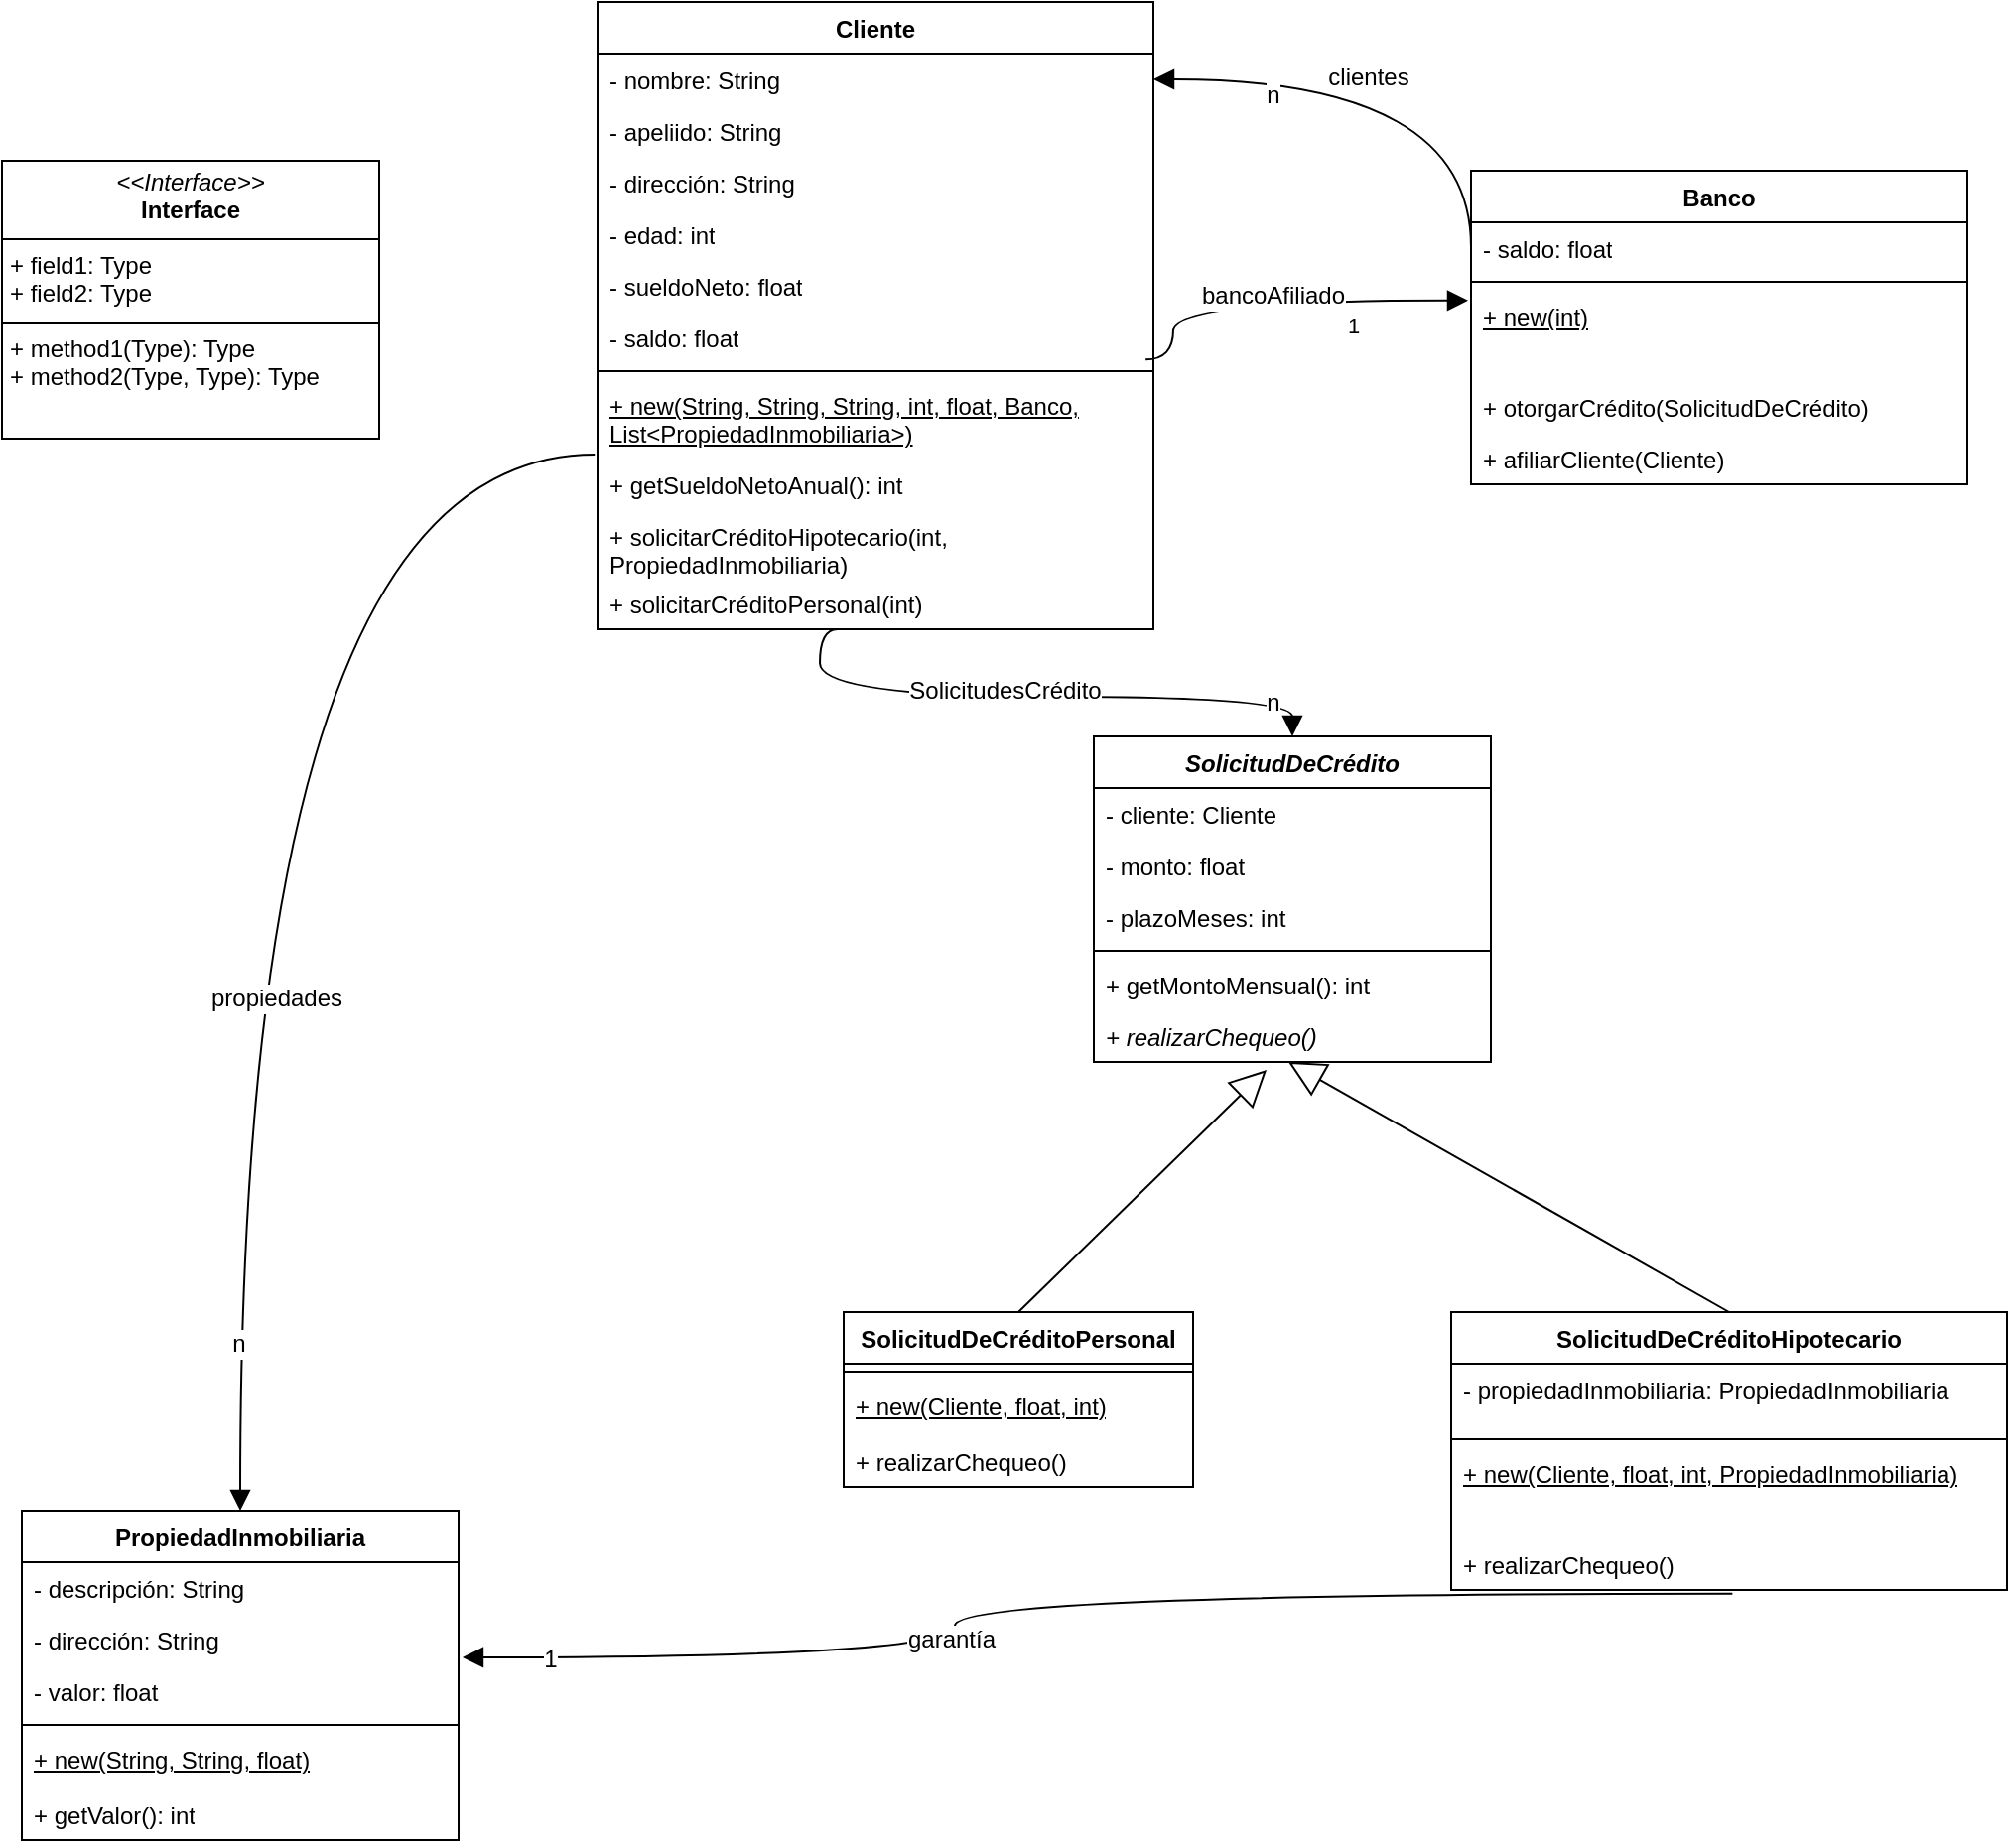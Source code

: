 <mxfile version="24.7.15">
  <diagram id="C5RBs43oDa-KdzZeNtuy" name="Page-1">
    <mxGraphModel dx="1579" dy="846" grid="1" gridSize="10" guides="1" tooltips="1" connect="1" arrows="1" fold="1" page="1" pageScale="1" pageWidth="827" pageHeight="1169" math="0" shadow="0">
      <root>
        <mxCell id="WIyWlLk6GJQsqaUBKTNV-0" />
        <mxCell id="WIyWlLk6GJQsqaUBKTNV-1" parent="WIyWlLk6GJQsqaUBKTNV-0" />
        <mxCell id="NT7tVy54fO97-N1tHfUs-57" value="Cliente" style="swimlane;fontStyle=1;align=center;verticalAlign=top;childLayout=stackLayout;horizontal=1;startSize=26;horizontalStack=0;resizeParent=1;resizeParentMax=0;resizeLast=0;collapsible=1;marginBottom=0;whiteSpace=wrap;html=1;" vertex="1" parent="WIyWlLk6GJQsqaUBKTNV-1">
          <mxGeometry x="290" width="280" height="316" as="geometry" />
        </mxCell>
        <mxCell id="NT7tVy54fO97-N1tHfUs-58" value="- nombre: String" style="text;strokeColor=none;fillColor=none;align=left;verticalAlign=top;spacingLeft=4;spacingRight=4;overflow=hidden;rotatable=0;points=[[0,0.5],[1,0.5]];portConstraint=eastwest;whiteSpace=wrap;html=1;" vertex="1" parent="NT7tVy54fO97-N1tHfUs-57">
          <mxGeometry y="26" width="280" height="26" as="geometry" />
        </mxCell>
        <mxCell id="NT7tVy54fO97-N1tHfUs-59" value="- apeliido: String" style="text;strokeColor=none;fillColor=none;align=left;verticalAlign=top;spacingLeft=4;spacingRight=4;overflow=hidden;rotatable=0;points=[[0,0.5],[1,0.5]];portConstraint=eastwest;whiteSpace=wrap;html=1;" vertex="1" parent="NT7tVy54fO97-N1tHfUs-57">
          <mxGeometry y="52" width="280" height="26" as="geometry" />
        </mxCell>
        <mxCell id="NT7tVy54fO97-N1tHfUs-60" value="- dirección: String" style="text;strokeColor=none;fillColor=none;align=left;verticalAlign=top;spacingLeft=4;spacingRight=4;overflow=hidden;rotatable=0;points=[[0,0.5],[1,0.5]];portConstraint=eastwest;whiteSpace=wrap;html=1;" vertex="1" parent="NT7tVy54fO97-N1tHfUs-57">
          <mxGeometry y="78" width="280" height="26" as="geometry" />
        </mxCell>
        <mxCell id="NT7tVy54fO97-N1tHfUs-61" value="- edad: int" style="text;strokeColor=none;fillColor=none;align=left;verticalAlign=top;spacingLeft=4;spacingRight=4;overflow=hidden;rotatable=0;points=[[0,0.5],[1,0.5]];portConstraint=eastwest;whiteSpace=wrap;html=1;" vertex="1" parent="NT7tVy54fO97-N1tHfUs-57">
          <mxGeometry y="104" width="280" height="26" as="geometry" />
        </mxCell>
        <mxCell id="NT7tVy54fO97-N1tHfUs-62" value="- sueldoNeto: float" style="text;strokeColor=none;fillColor=none;align=left;verticalAlign=top;spacingLeft=4;spacingRight=4;overflow=hidden;rotatable=0;points=[[0,0.5],[1,0.5]];portConstraint=eastwest;whiteSpace=wrap;html=1;" vertex="1" parent="NT7tVy54fO97-N1tHfUs-57">
          <mxGeometry y="130" width="280" height="26" as="geometry" />
        </mxCell>
        <mxCell id="NT7tVy54fO97-N1tHfUs-63" value="- saldo: float" style="text;strokeColor=none;fillColor=none;align=left;verticalAlign=top;spacingLeft=4;spacingRight=4;overflow=hidden;rotatable=0;points=[[0,0.5],[1,0.5]];portConstraint=eastwest;whiteSpace=wrap;html=1;" vertex="1" parent="NT7tVy54fO97-N1tHfUs-57">
          <mxGeometry y="156" width="280" height="26" as="geometry" />
        </mxCell>
        <mxCell id="NT7tVy54fO97-N1tHfUs-64" value="" style="line;strokeWidth=1;fillColor=none;align=left;verticalAlign=middle;spacingTop=-1;spacingLeft=3;spacingRight=3;rotatable=0;labelPosition=right;points=[];portConstraint=eastwest;strokeColor=inherit;" vertex="1" parent="NT7tVy54fO97-N1tHfUs-57">
          <mxGeometry y="182" width="280" height="8" as="geometry" />
        </mxCell>
        <mxCell id="NT7tVy54fO97-N1tHfUs-65" value="+ new(String, String, String, int, float, Banco, List&amp;lt;PropiedadInmobiliaria&amp;gt;)" style="text;strokeColor=none;fillColor=none;align=left;verticalAlign=top;spacingLeft=4;spacingRight=4;overflow=hidden;rotatable=0;points=[[0,0.5],[1,0.5]];portConstraint=eastwest;whiteSpace=wrap;html=1;fontStyle=4" vertex="1" parent="NT7tVy54fO97-N1tHfUs-57">
          <mxGeometry y="190" width="280" height="40" as="geometry" />
        </mxCell>
        <mxCell id="NT7tVy54fO97-N1tHfUs-66" value="+ getSueldoNetoAnual(): int" style="text;strokeColor=none;fillColor=none;align=left;verticalAlign=top;spacingLeft=4;spacingRight=4;overflow=hidden;rotatable=0;points=[[0,0.5],[1,0.5]];portConstraint=eastwest;whiteSpace=wrap;html=1;" vertex="1" parent="NT7tVy54fO97-N1tHfUs-57">
          <mxGeometry y="230" width="280" height="26" as="geometry" />
        </mxCell>
        <mxCell id="NT7tVy54fO97-N1tHfUs-67" value="+ solicitarCréditoHipotecario(int, PropiedadInmobiliaria)" style="text;strokeColor=none;fillColor=none;align=left;verticalAlign=top;spacingLeft=4;spacingRight=4;overflow=hidden;rotatable=0;points=[[0,0.5],[1,0.5]];portConstraint=eastwest;whiteSpace=wrap;html=1;" vertex="1" parent="NT7tVy54fO97-N1tHfUs-57">
          <mxGeometry y="256" width="280" height="34" as="geometry" />
        </mxCell>
        <mxCell id="NT7tVy54fO97-N1tHfUs-68" value="+ solicitarCréditoPersonal(int)" style="text;strokeColor=none;fillColor=none;align=left;verticalAlign=top;spacingLeft=4;spacingRight=4;overflow=hidden;rotatable=0;points=[[0,0.5],[1,0.5]];portConstraint=eastwest;whiteSpace=wrap;html=1;" vertex="1" parent="NT7tVy54fO97-N1tHfUs-57">
          <mxGeometry y="290" width="280" height="26" as="geometry" />
        </mxCell>
        <mxCell id="NT7tVy54fO97-N1tHfUs-69" value="Banco" style="swimlane;fontStyle=1;align=center;verticalAlign=top;childLayout=stackLayout;horizontal=1;startSize=26;horizontalStack=0;resizeParent=1;resizeParentMax=0;resizeLast=0;collapsible=1;marginBottom=0;whiteSpace=wrap;html=1;" vertex="1" parent="WIyWlLk6GJQsqaUBKTNV-1">
          <mxGeometry x="730" y="85" width="250" height="158" as="geometry" />
        </mxCell>
        <mxCell id="NT7tVy54fO97-N1tHfUs-70" value="- saldo: float" style="text;strokeColor=none;fillColor=none;align=left;verticalAlign=top;spacingLeft=4;spacingRight=4;overflow=hidden;rotatable=0;points=[[0,0.5],[1,0.5]];portConstraint=eastwest;whiteSpace=wrap;html=1;" vertex="1" parent="NT7tVy54fO97-N1tHfUs-69">
          <mxGeometry y="26" width="250" height="26" as="geometry" />
        </mxCell>
        <mxCell id="NT7tVy54fO97-N1tHfUs-71" value="" style="line;strokeWidth=1;fillColor=none;align=left;verticalAlign=middle;spacingTop=-1;spacingLeft=3;spacingRight=3;rotatable=0;labelPosition=right;points=[];portConstraint=eastwest;strokeColor=inherit;" vertex="1" parent="NT7tVy54fO97-N1tHfUs-69">
          <mxGeometry y="52" width="250" height="8" as="geometry" />
        </mxCell>
        <mxCell id="NT7tVy54fO97-N1tHfUs-72" value="+ new(int)" style="text;strokeColor=none;fillColor=none;align=left;verticalAlign=top;spacingLeft=4;spacingRight=4;overflow=hidden;rotatable=0;points=[[0,0.5],[1,0.5]];portConstraint=eastwest;whiteSpace=wrap;html=1;fontStyle=4" vertex="1" parent="NT7tVy54fO97-N1tHfUs-69">
          <mxGeometry y="60" width="250" height="46" as="geometry" />
        </mxCell>
        <mxCell id="NT7tVy54fO97-N1tHfUs-73" value="+ otorgarCrédito(SolicitudDeCrédito)" style="text;strokeColor=none;fillColor=none;align=left;verticalAlign=top;spacingLeft=4;spacingRight=4;overflow=hidden;rotatable=0;points=[[0,0.5],[1,0.5]];portConstraint=eastwest;whiteSpace=wrap;html=1;" vertex="1" parent="NT7tVy54fO97-N1tHfUs-69">
          <mxGeometry y="106" width="250" height="26" as="geometry" />
        </mxCell>
        <mxCell id="NT7tVy54fO97-N1tHfUs-74" value="+ afiliarCliente(Cliente)" style="text;strokeColor=none;fillColor=none;align=left;verticalAlign=top;spacingLeft=4;spacingRight=4;overflow=hidden;rotatable=0;points=[[0,0.5],[1,0.5]];portConstraint=eastwest;whiteSpace=wrap;html=1;" vertex="1" parent="NT7tVy54fO97-N1tHfUs-69">
          <mxGeometry y="132" width="250" height="26" as="geometry" />
        </mxCell>
        <mxCell id="NT7tVy54fO97-N1tHfUs-75" value="&lt;i&gt;SolicitudDeCrédito&lt;/i&gt;" style="swimlane;fontStyle=1;align=center;verticalAlign=top;childLayout=stackLayout;horizontal=1;startSize=26;horizontalStack=0;resizeParent=1;resizeParentMax=0;resizeLast=0;collapsible=1;marginBottom=0;whiteSpace=wrap;html=1;" vertex="1" parent="WIyWlLk6GJQsqaUBKTNV-1">
          <mxGeometry x="540" y="370" width="200" height="164" as="geometry" />
        </mxCell>
        <mxCell id="NT7tVy54fO97-N1tHfUs-76" value="- cliente: Cliente" style="text;strokeColor=none;fillColor=none;align=left;verticalAlign=top;spacingLeft=4;spacingRight=4;overflow=hidden;rotatable=0;points=[[0,0.5],[1,0.5]];portConstraint=eastwest;whiteSpace=wrap;html=1;" vertex="1" parent="NT7tVy54fO97-N1tHfUs-75">
          <mxGeometry y="26" width="200" height="26" as="geometry" />
        </mxCell>
        <mxCell id="NT7tVy54fO97-N1tHfUs-77" value="- monto: float" style="text;strokeColor=none;fillColor=none;align=left;verticalAlign=top;spacingLeft=4;spacingRight=4;overflow=hidden;rotatable=0;points=[[0,0.5],[1,0.5]];portConstraint=eastwest;whiteSpace=wrap;html=1;" vertex="1" parent="NT7tVy54fO97-N1tHfUs-75">
          <mxGeometry y="52" width="200" height="26" as="geometry" />
        </mxCell>
        <mxCell id="NT7tVy54fO97-N1tHfUs-78" value="- plazoMeses: int" style="text;strokeColor=none;fillColor=none;align=left;verticalAlign=top;spacingLeft=4;spacingRight=4;overflow=hidden;rotatable=0;points=[[0,0.5],[1,0.5]];portConstraint=eastwest;whiteSpace=wrap;html=1;" vertex="1" parent="NT7tVy54fO97-N1tHfUs-75">
          <mxGeometry y="78" width="200" height="26" as="geometry" />
        </mxCell>
        <mxCell id="NT7tVy54fO97-N1tHfUs-79" value="" style="line;strokeWidth=1;fillColor=none;align=left;verticalAlign=middle;spacingTop=-1;spacingLeft=3;spacingRight=3;rotatable=0;labelPosition=right;points=[];portConstraint=eastwest;strokeColor=inherit;" vertex="1" parent="NT7tVy54fO97-N1tHfUs-75">
          <mxGeometry y="104" width="200" height="8" as="geometry" />
        </mxCell>
        <mxCell id="NT7tVy54fO97-N1tHfUs-80" value="+ getMontoMensual(): int" style="text;strokeColor=none;fillColor=none;align=left;verticalAlign=top;spacingLeft=4;spacingRight=4;overflow=hidden;rotatable=0;points=[[0,0.5],[1,0.5]];portConstraint=eastwest;whiteSpace=wrap;html=1;" vertex="1" parent="NT7tVy54fO97-N1tHfUs-75">
          <mxGeometry y="112" width="200" height="26" as="geometry" />
        </mxCell>
        <mxCell id="NT7tVy54fO97-N1tHfUs-81" value="&lt;i&gt;+ realizarChequeo()&lt;/i&gt;" style="text;strokeColor=none;fillColor=none;align=left;verticalAlign=top;spacingLeft=4;spacingRight=4;overflow=hidden;rotatable=0;points=[[0,0.5],[1,0.5]];portConstraint=eastwest;whiteSpace=wrap;html=1;" vertex="1" parent="NT7tVy54fO97-N1tHfUs-75">
          <mxGeometry y="138" width="200" height="26" as="geometry" />
        </mxCell>
        <mxCell id="NT7tVy54fO97-N1tHfUs-82" value="&lt;p style=&quot;margin:0px;margin-top:4px;text-align:center;&quot;&gt;&lt;i&gt;&amp;lt;&amp;lt;Interface&amp;gt;&amp;gt;&lt;/i&gt;&lt;br/&gt;&lt;b&gt;Interface&lt;/b&gt;&lt;/p&gt;&lt;hr size=&quot;1&quot; style=&quot;border-style:solid;&quot;/&gt;&lt;p style=&quot;margin:0px;margin-left:4px;&quot;&gt;+ field1: Type&lt;br/&gt;+ field2: Type&lt;/p&gt;&lt;hr size=&quot;1&quot; style=&quot;border-style:solid;&quot;/&gt;&lt;p style=&quot;margin:0px;margin-left:4px;&quot;&gt;+ method1(Type): Type&lt;br/&gt;+ method2(Type, Type): Type&lt;/p&gt;" style="verticalAlign=top;align=left;overflow=fill;html=1;whiteSpace=wrap;" vertex="1" parent="WIyWlLk6GJQsqaUBKTNV-1">
          <mxGeometry x="-10" y="80" width="190" height="140" as="geometry" />
        </mxCell>
        <mxCell id="NT7tVy54fO97-N1tHfUs-83" value="" style="endArrow=block;endFill=1;html=1;edgeStyle=orthogonalEdgeStyle;align=left;verticalAlign=top;rounded=0;fontSize=12;startSize=8;endSize=8;curved=1;entryX=1;entryY=0.5;entryDx=0;entryDy=0;" edge="1" parent="WIyWlLk6GJQsqaUBKTNV-1" target="NT7tVy54fO97-N1tHfUs-58">
          <mxGeometry x="-1" relative="1" as="geometry">
            <mxPoint x="730" y="124" as="sourcePoint" />
            <mxPoint x="540" y="350" as="targetPoint" />
          </mxGeometry>
        </mxCell>
        <mxCell id="NT7tVy54fO97-N1tHfUs-84" value="n" style="edgeLabel;html=1;align=center;verticalAlign=middle;resizable=0;points=[];fontSize=12;" vertex="1" connectable="0" parent="NT7tVy54fO97-N1tHfUs-83">
          <mxGeometry x="-0.364" relative="1" as="geometry">
            <mxPoint x="-101" y="1" as="offset" />
          </mxGeometry>
        </mxCell>
        <mxCell id="NT7tVy54fO97-N1tHfUs-85" value="clientes" style="edgeLabel;html=1;align=center;verticalAlign=middle;resizable=0;points=[];fontSize=12;" vertex="1" connectable="0" parent="NT7tVy54fO97-N1tHfUs-83">
          <mxGeometry x="0.273" y="-1" relative="1" as="geometry">
            <mxPoint x="19" as="offset" />
          </mxGeometry>
        </mxCell>
        <mxCell id="NT7tVy54fO97-N1tHfUs-86" value="" style="endArrow=block;endFill=1;html=1;edgeStyle=orthogonalEdgeStyle;align=left;verticalAlign=top;rounded=0;fontSize=12;startSize=8;endSize=8;curved=1;entryX=-0.006;entryY=0.117;entryDx=0;entryDy=0;entryPerimeter=0;exitX=0.986;exitY=0.93;exitDx=0;exitDy=0;exitPerimeter=0;" edge="1" parent="WIyWlLk6GJQsqaUBKTNV-1" target="NT7tVy54fO97-N1tHfUs-72" source="NT7tVy54fO97-N1tHfUs-63">
          <mxGeometry x="-1" relative="1" as="geometry">
            <mxPoint x="550" y="180" as="sourcePoint" />
            <mxPoint x="710" y="150" as="targetPoint" />
            <Array as="points">
              <mxPoint x="580" y="180" />
              <mxPoint x="580" y="150" />
            </Array>
          </mxGeometry>
        </mxCell>
        <mxCell id="NT7tVy54fO97-N1tHfUs-87" value="1" style="edgeLabel;resizable=0;html=1;align=left;verticalAlign=bottom;" connectable="0" vertex="1" parent="NT7tVy54fO97-N1tHfUs-86">
          <mxGeometry x="-1" relative="1" as="geometry">
            <mxPoint x="100" y="-9" as="offset" />
          </mxGeometry>
        </mxCell>
        <mxCell id="NT7tVy54fO97-N1tHfUs-88" value="bancoAfiliado" style="edgeLabel;html=1;align=center;verticalAlign=middle;resizable=0;points=[];fontSize=12;" vertex="1" connectable="0" parent="NT7tVy54fO97-N1tHfUs-86">
          <mxGeometry x="-0.218" y="3" relative="1" as="geometry">
            <mxPoint x="18" as="offset" />
          </mxGeometry>
        </mxCell>
        <mxCell id="NT7tVy54fO97-N1tHfUs-89" value="" style="endArrow=block;endFill=1;html=1;edgeStyle=orthogonalEdgeStyle;align=left;verticalAlign=top;rounded=0;fontSize=12;startSize=8;endSize=8;curved=1;entryX=0.5;entryY=0;entryDx=0;entryDy=0;exitX=0.432;exitY=1;exitDx=0;exitDy=0;exitPerimeter=0;" edge="1" parent="WIyWlLk6GJQsqaUBKTNV-1" source="NT7tVy54fO97-N1tHfUs-68" target="NT7tVy54fO97-N1tHfUs-75">
          <mxGeometry x="-1" relative="1" as="geometry">
            <mxPoint x="560" y="312.5" as="sourcePoint" />
            <mxPoint x="757" y="270" as="targetPoint" />
            <Array as="points">
              <mxPoint x="402" y="350" />
              <mxPoint x="640" y="350" />
            </Array>
          </mxGeometry>
        </mxCell>
        <mxCell id="NT7tVy54fO97-N1tHfUs-90" value="SolicitudesCrédito" style="edgeLabel;html=1;align=center;verticalAlign=middle;resizable=0;points=[];fontSize=12;" vertex="1" connectable="0" parent="NT7tVy54fO97-N1tHfUs-89">
          <mxGeometry x="-0.218" y="3" relative="1" as="geometry">
            <mxPoint x="18" as="offset" />
          </mxGeometry>
        </mxCell>
        <mxCell id="NT7tVy54fO97-N1tHfUs-91" value="n" style="edgeLabel;html=1;align=center;verticalAlign=middle;resizable=0;points=[];fontSize=12;" vertex="1" connectable="0" parent="NT7tVy54fO97-N1tHfUs-89">
          <mxGeometry x="0.8" y="-3" relative="1" as="geometry">
            <mxPoint as="offset" />
          </mxGeometry>
        </mxCell>
        <mxCell id="NT7tVy54fO97-N1tHfUs-92" value="SolicitudDeCréditoPersonal" style="swimlane;fontStyle=1;align=center;verticalAlign=top;childLayout=stackLayout;horizontal=1;startSize=26;horizontalStack=0;resizeParent=1;resizeParentMax=0;resizeLast=0;collapsible=1;marginBottom=0;whiteSpace=wrap;html=1;" vertex="1" parent="WIyWlLk6GJQsqaUBKTNV-1">
          <mxGeometry x="414" y="660" width="176" height="88" as="geometry" />
        </mxCell>
        <mxCell id="NT7tVy54fO97-N1tHfUs-93" value="" style="line;strokeWidth=1;fillColor=none;align=left;verticalAlign=middle;spacingTop=-1;spacingLeft=3;spacingRight=3;rotatable=0;labelPosition=right;points=[];portConstraint=eastwest;strokeColor=inherit;" vertex="1" parent="NT7tVy54fO97-N1tHfUs-92">
          <mxGeometry y="26" width="176" height="8" as="geometry" />
        </mxCell>
        <mxCell id="NT7tVy54fO97-N1tHfUs-94" value="+ new(Cliente, float, int)" style="text;strokeColor=none;fillColor=none;align=left;verticalAlign=top;spacingLeft=4;spacingRight=4;overflow=hidden;rotatable=0;points=[[0,0.5],[1,0.5]];portConstraint=eastwest;whiteSpace=wrap;html=1;fontStyle=4" vertex="1" parent="NT7tVy54fO97-N1tHfUs-92">
          <mxGeometry y="34" width="176" height="28" as="geometry" />
        </mxCell>
        <mxCell id="NT7tVy54fO97-N1tHfUs-114" value="&lt;span&gt;+ realizarChequeo()&lt;/span&gt;" style="text;strokeColor=none;fillColor=none;align=left;verticalAlign=top;spacingLeft=4;spacingRight=4;overflow=hidden;rotatable=0;points=[[0,0.5],[1,0.5]];portConstraint=eastwest;whiteSpace=wrap;html=1;fontStyle=0" vertex="1" parent="NT7tVy54fO97-N1tHfUs-92">
          <mxGeometry y="62" width="176" height="26" as="geometry" />
        </mxCell>
        <mxCell id="NT7tVy54fO97-N1tHfUs-95" value="SolicitudDeCréditoHipotecario" style="swimlane;fontStyle=1;align=center;verticalAlign=top;childLayout=stackLayout;horizontal=1;startSize=26;horizontalStack=0;resizeParent=1;resizeParentMax=0;resizeLast=0;collapsible=1;marginBottom=0;whiteSpace=wrap;html=1;" vertex="1" parent="WIyWlLk6GJQsqaUBKTNV-1">
          <mxGeometry x="720" y="660" width="280" height="140" as="geometry" />
        </mxCell>
        <mxCell id="NT7tVy54fO97-N1tHfUs-116" value="- propiedadInmobiliaria: PropiedadInmobiliaria" style="text;strokeColor=none;fillColor=none;align=left;verticalAlign=top;spacingLeft=4;spacingRight=4;overflow=hidden;rotatable=0;points=[[0,0.5],[1,0.5]];portConstraint=eastwest;whiteSpace=wrap;html=1;" vertex="1" parent="NT7tVy54fO97-N1tHfUs-95">
          <mxGeometry y="26" width="280" height="34" as="geometry" />
        </mxCell>
        <mxCell id="NT7tVy54fO97-N1tHfUs-96" value="" style="line;strokeWidth=1;fillColor=none;align=left;verticalAlign=middle;spacingTop=-1;spacingLeft=3;spacingRight=3;rotatable=0;labelPosition=right;points=[];portConstraint=eastwest;strokeColor=inherit;" vertex="1" parent="NT7tVy54fO97-N1tHfUs-95">
          <mxGeometry y="60" width="280" height="8" as="geometry" />
        </mxCell>
        <mxCell id="NT7tVy54fO97-N1tHfUs-97" value="+ new(Cliente, float, int, PropiedadInmobiliaria)" style="text;strokeColor=none;fillColor=none;align=left;verticalAlign=top;spacingLeft=4;spacingRight=4;overflow=hidden;rotatable=0;points=[[0,0.5],[1,0.5]];portConstraint=eastwest;whiteSpace=wrap;html=1;fontStyle=4" vertex="1" parent="NT7tVy54fO97-N1tHfUs-95">
          <mxGeometry y="68" width="280" height="46" as="geometry" />
        </mxCell>
        <mxCell id="NT7tVy54fO97-N1tHfUs-115" value="&lt;span&gt;+ realizarChequeo()&lt;/span&gt;" style="text;strokeColor=none;fillColor=none;align=left;verticalAlign=top;spacingLeft=4;spacingRight=4;overflow=hidden;rotatable=0;points=[[0,0.5],[1,0.5]];portConstraint=eastwest;whiteSpace=wrap;html=1;fontStyle=0" vertex="1" parent="NT7tVy54fO97-N1tHfUs-95">
          <mxGeometry y="114" width="280" height="26" as="geometry" />
        </mxCell>
        <mxCell id="NT7tVy54fO97-N1tHfUs-98" value="" style="endArrow=block;endSize=16;endFill=0;html=1;rounded=0;fontSize=12;curved=1;exitX=0.5;exitY=0;exitDx=0;exitDy=0;entryX=0.435;entryY=1.154;entryDx=0;entryDy=0;entryPerimeter=0;" edge="1" parent="WIyWlLk6GJQsqaUBKTNV-1" source="NT7tVy54fO97-N1tHfUs-92" target="NT7tVy54fO97-N1tHfUs-81">
          <mxGeometry width="160" relative="1" as="geometry">
            <mxPoint x="570" y="570" as="sourcePoint" />
            <mxPoint x="630" y="520" as="targetPoint" />
          </mxGeometry>
        </mxCell>
        <mxCell id="NT7tVy54fO97-N1tHfUs-99" value="" style="endArrow=block;endSize=16;endFill=0;html=1;rounded=0;fontSize=12;curved=1;exitX=0.5;exitY=0;exitDx=0;exitDy=0;entryX=0.49;entryY=1;entryDx=0;entryDy=0;entryPerimeter=0;" edge="1" parent="WIyWlLk6GJQsqaUBKTNV-1" source="NT7tVy54fO97-N1tHfUs-95" target="NT7tVy54fO97-N1tHfUs-81">
          <mxGeometry width="160" relative="1" as="geometry">
            <mxPoint x="494" y="674" as="sourcePoint" />
            <mxPoint x="640" y="520" as="targetPoint" />
          </mxGeometry>
        </mxCell>
        <mxCell id="NT7tVy54fO97-N1tHfUs-100" value="PropiedadInmobiliaria" style="swimlane;fontStyle=1;align=center;verticalAlign=top;childLayout=stackLayout;horizontal=1;startSize=26;horizontalStack=0;resizeParent=1;resizeParentMax=0;resizeLast=0;collapsible=1;marginBottom=0;whiteSpace=wrap;html=1;" vertex="1" parent="WIyWlLk6GJQsqaUBKTNV-1">
          <mxGeometry y="760" width="220" height="166" as="geometry" />
        </mxCell>
        <mxCell id="NT7tVy54fO97-N1tHfUs-101" value="- descripción: String" style="text;strokeColor=none;fillColor=none;align=left;verticalAlign=top;spacingLeft=4;spacingRight=4;overflow=hidden;rotatable=0;points=[[0,0.5],[1,0.5]];portConstraint=eastwest;whiteSpace=wrap;html=1;" vertex="1" parent="NT7tVy54fO97-N1tHfUs-100">
          <mxGeometry y="26" width="220" height="26" as="geometry" />
        </mxCell>
        <mxCell id="NT7tVy54fO97-N1tHfUs-102" value="- dirección: String" style="text;strokeColor=none;fillColor=none;align=left;verticalAlign=top;spacingLeft=4;spacingRight=4;overflow=hidden;rotatable=0;points=[[0,0.5],[1,0.5]];portConstraint=eastwest;whiteSpace=wrap;html=1;" vertex="1" parent="NT7tVy54fO97-N1tHfUs-100">
          <mxGeometry y="52" width="220" height="26" as="geometry" />
        </mxCell>
        <mxCell id="NT7tVy54fO97-N1tHfUs-103" value="- valor: float" style="text;strokeColor=none;fillColor=none;align=left;verticalAlign=top;spacingLeft=4;spacingRight=4;overflow=hidden;rotatable=0;points=[[0,0.5],[1,0.5]];portConstraint=eastwest;whiteSpace=wrap;html=1;" vertex="1" parent="NT7tVy54fO97-N1tHfUs-100">
          <mxGeometry y="78" width="220" height="26" as="geometry" />
        </mxCell>
        <mxCell id="NT7tVy54fO97-N1tHfUs-104" value="" style="line;strokeWidth=1;fillColor=none;align=left;verticalAlign=middle;spacingTop=-1;spacingLeft=3;spacingRight=3;rotatable=0;labelPosition=right;points=[];portConstraint=eastwest;strokeColor=inherit;" vertex="1" parent="NT7tVy54fO97-N1tHfUs-100">
          <mxGeometry y="104" width="220" height="8" as="geometry" />
        </mxCell>
        <mxCell id="NT7tVy54fO97-N1tHfUs-105" value="+ new(String, String, float)" style="text;strokeColor=none;fillColor=none;align=left;verticalAlign=top;spacingLeft=4;spacingRight=4;overflow=hidden;rotatable=0;points=[[0,0.5],[1,0.5]];portConstraint=eastwest;whiteSpace=wrap;html=1;fontStyle=4" vertex="1" parent="NT7tVy54fO97-N1tHfUs-100">
          <mxGeometry y="112" width="220" height="28" as="geometry" />
        </mxCell>
        <mxCell id="NT7tVy54fO97-N1tHfUs-106" value="+ getValor(): int" style="text;strokeColor=none;fillColor=none;align=left;verticalAlign=top;spacingLeft=4;spacingRight=4;overflow=hidden;rotatable=0;points=[[0,0.5],[1,0.5]];portConstraint=eastwest;whiteSpace=wrap;html=1;" vertex="1" parent="NT7tVy54fO97-N1tHfUs-100">
          <mxGeometry y="140" width="220" height="26" as="geometry" />
        </mxCell>
        <mxCell id="NT7tVy54fO97-N1tHfUs-107" value="" style="endArrow=block;endFill=1;html=1;edgeStyle=orthogonalEdgeStyle;align=left;verticalAlign=top;rounded=0;fontSize=12;startSize=8;endSize=8;curved=1;entryX=0.5;entryY=0;entryDx=0;entryDy=0;exitX=-0.005;exitY=-0.077;exitDx=0;exitDy=0;exitPerimeter=0;" edge="1" parent="WIyWlLk6GJQsqaUBKTNV-1" source="NT7tVy54fO97-N1tHfUs-66" target="NT7tVy54fO97-N1tHfUs-100">
          <mxGeometry x="-1" relative="1" as="geometry">
            <mxPoint x="310" y="369.5" as="sourcePoint" />
            <mxPoint x="120" y="354.5" as="targetPoint" />
          </mxGeometry>
        </mxCell>
        <mxCell id="NT7tVy54fO97-N1tHfUs-109" value="propiedades" style="edgeLabel;html=1;align=center;verticalAlign=middle;resizable=0;points=[];fontSize=12;" vertex="1" connectable="0" parent="NT7tVy54fO97-N1tHfUs-107">
          <mxGeometry x="0.273" y="-1" relative="1" as="geometry">
            <mxPoint x="19" as="offset" />
          </mxGeometry>
        </mxCell>
        <mxCell id="NT7tVy54fO97-N1tHfUs-110" value="n" style="edgeLabel;html=1;align=center;verticalAlign=middle;resizable=0;points=[];fontSize=12;" vertex="1" connectable="0" parent="NT7tVy54fO97-N1tHfUs-107">
          <mxGeometry x="0.764" y="-1" relative="1" as="geometry">
            <mxPoint as="offset" />
          </mxGeometry>
        </mxCell>
        <mxCell id="NT7tVy54fO97-N1tHfUs-111" value="" style="endArrow=block;endFill=1;html=1;edgeStyle=orthogonalEdgeStyle;align=left;verticalAlign=top;rounded=0;fontSize=12;startSize=8;endSize=8;curved=1;entryX=1.009;entryY=-0.154;entryDx=0;entryDy=0;entryPerimeter=0;exitX=0.506;exitY=1.074;exitDx=0;exitDy=0;exitPerimeter=0;" edge="1" parent="WIyWlLk6GJQsqaUBKTNV-1" source="NT7tVy54fO97-N1tHfUs-115" target="NT7tVy54fO97-N1tHfUs-103">
          <mxGeometry x="-1" relative="1" as="geometry">
            <mxPoint x="830" y="700" as="sourcePoint" />
            <mxPoint x="341" y="1082" as="targetPoint" />
          </mxGeometry>
        </mxCell>
        <mxCell id="NT7tVy54fO97-N1tHfUs-112" value="garantía" style="edgeLabel;html=1;align=center;verticalAlign=middle;resizable=0;points=[];fontSize=12;" vertex="1" connectable="0" parent="NT7tVy54fO97-N1tHfUs-111">
          <mxGeometry x="0.267" y="-9" relative="1" as="geometry">
            <mxPoint x="-1" as="offset" />
          </mxGeometry>
        </mxCell>
        <mxCell id="NT7tVy54fO97-N1tHfUs-113" value="1" style="edgeLabel;html=1;align=center;verticalAlign=middle;resizable=0;points=[];fontSize=12;" vertex="1" connectable="0" parent="NT7tVy54fO97-N1tHfUs-111">
          <mxGeometry x="0.871" y="1" relative="1" as="geometry">
            <mxPoint as="offset" />
          </mxGeometry>
        </mxCell>
      </root>
    </mxGraphModel>
  </diagram>
</mxfile>
